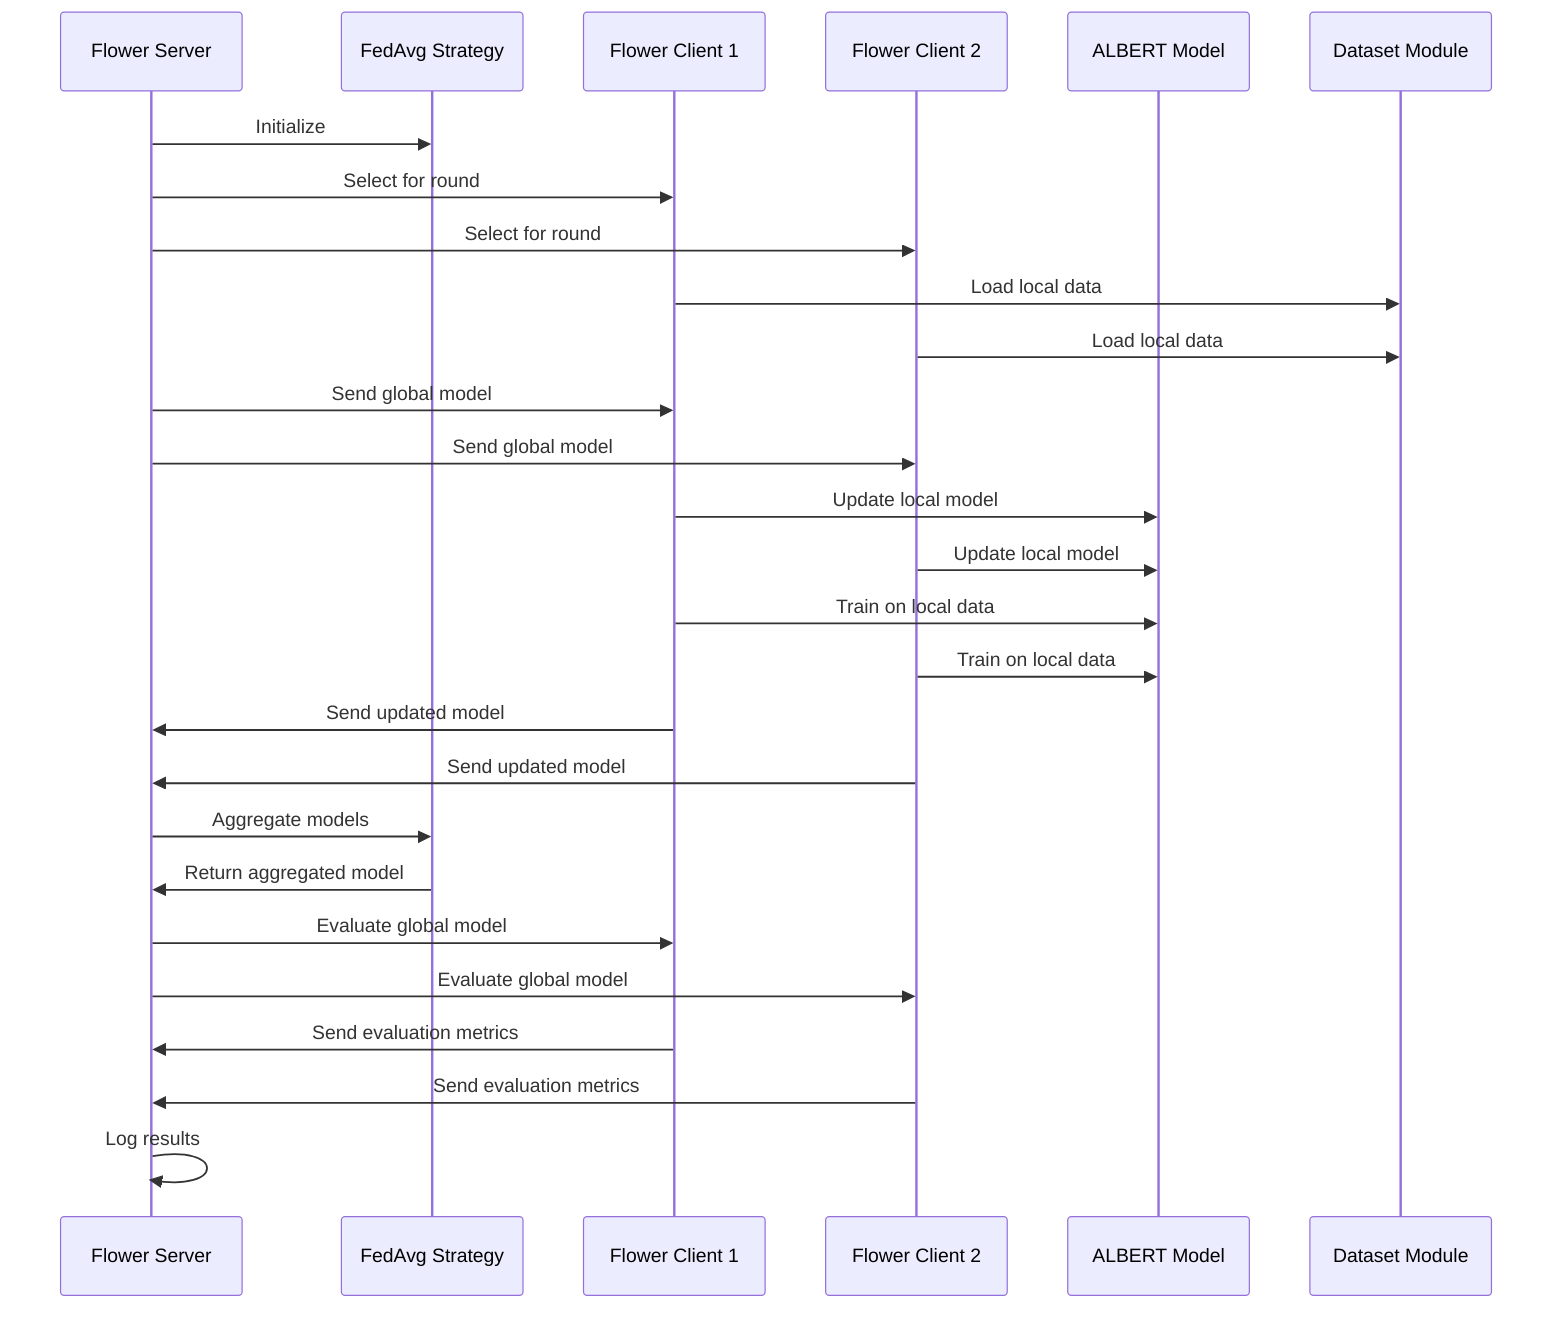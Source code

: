 sequenceDiagram
    participant Server as Flower Server
    participant Strategy as FedAvg Strategy
    participant Client1 as Flower Client 1
    participant Client2 as Flower Client 2
    participant Model as ALBERT Model
    participant Dataset as Dataset Module

    Server->>Strategy: Initialize
    Server->>Client1: Select for round
    Server->>Client2: Select for round
    Client1->>Dataset: Load local data
    Client2->>Dataset: Load local data
    Server->>Client1: Send global model
    Server->>Client2: Send global model
    Client1->>Model: Update local model
    Client2->>Model: Update local model
    Client1->>Model: Train on local data
    Client2->>Model: Train on local data
    Client1->>Server: Send updated model
    Client2->>Server: Send updated model
    Server->>Strategy: Aggregate models
    Strategy->>Server: Return aggregated model
    Server->>Client1: Evaluate global model
    Server->>Client2: Evaluate global model
    Client1->>Server: Send evaluation metrics
    Client2->>Server: Send evaluation metrics
    Server->>Server: Log results
